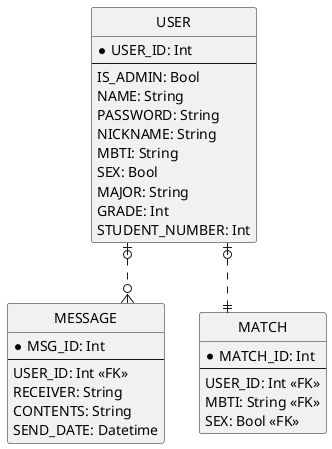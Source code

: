 @startuml

hide circle

' avoid problems with angled crows feet
skinparam linetype ortho

entity "USER" as user {
  *USER_ID: Int
  --
  IS_ADMIN: Bool
  NAME: String
  PASSWORD: String
  NICKNAME: String
  MBTI: String
  SEX: Bool
  MAJOR: String
  GRADE: Int
  STUDENT_NUMBER: Int
}

entity "MESSAGE" as msg {
  *MSG_ID: Int
  --
  USER_ID: Int <<FK>>
  RECEIVER: String
  CONTENTS: String
  SEND_DATE: Datetime
}

entity "MATCH" as match {
  *MATCH_ID: Int
  --
  USER_ID: Int <<FK>>
  MBTI: String <<FK>>
  SEX: Bool <<FK>>
}

user |o..o{ msg
user |o..|| match

@enduml